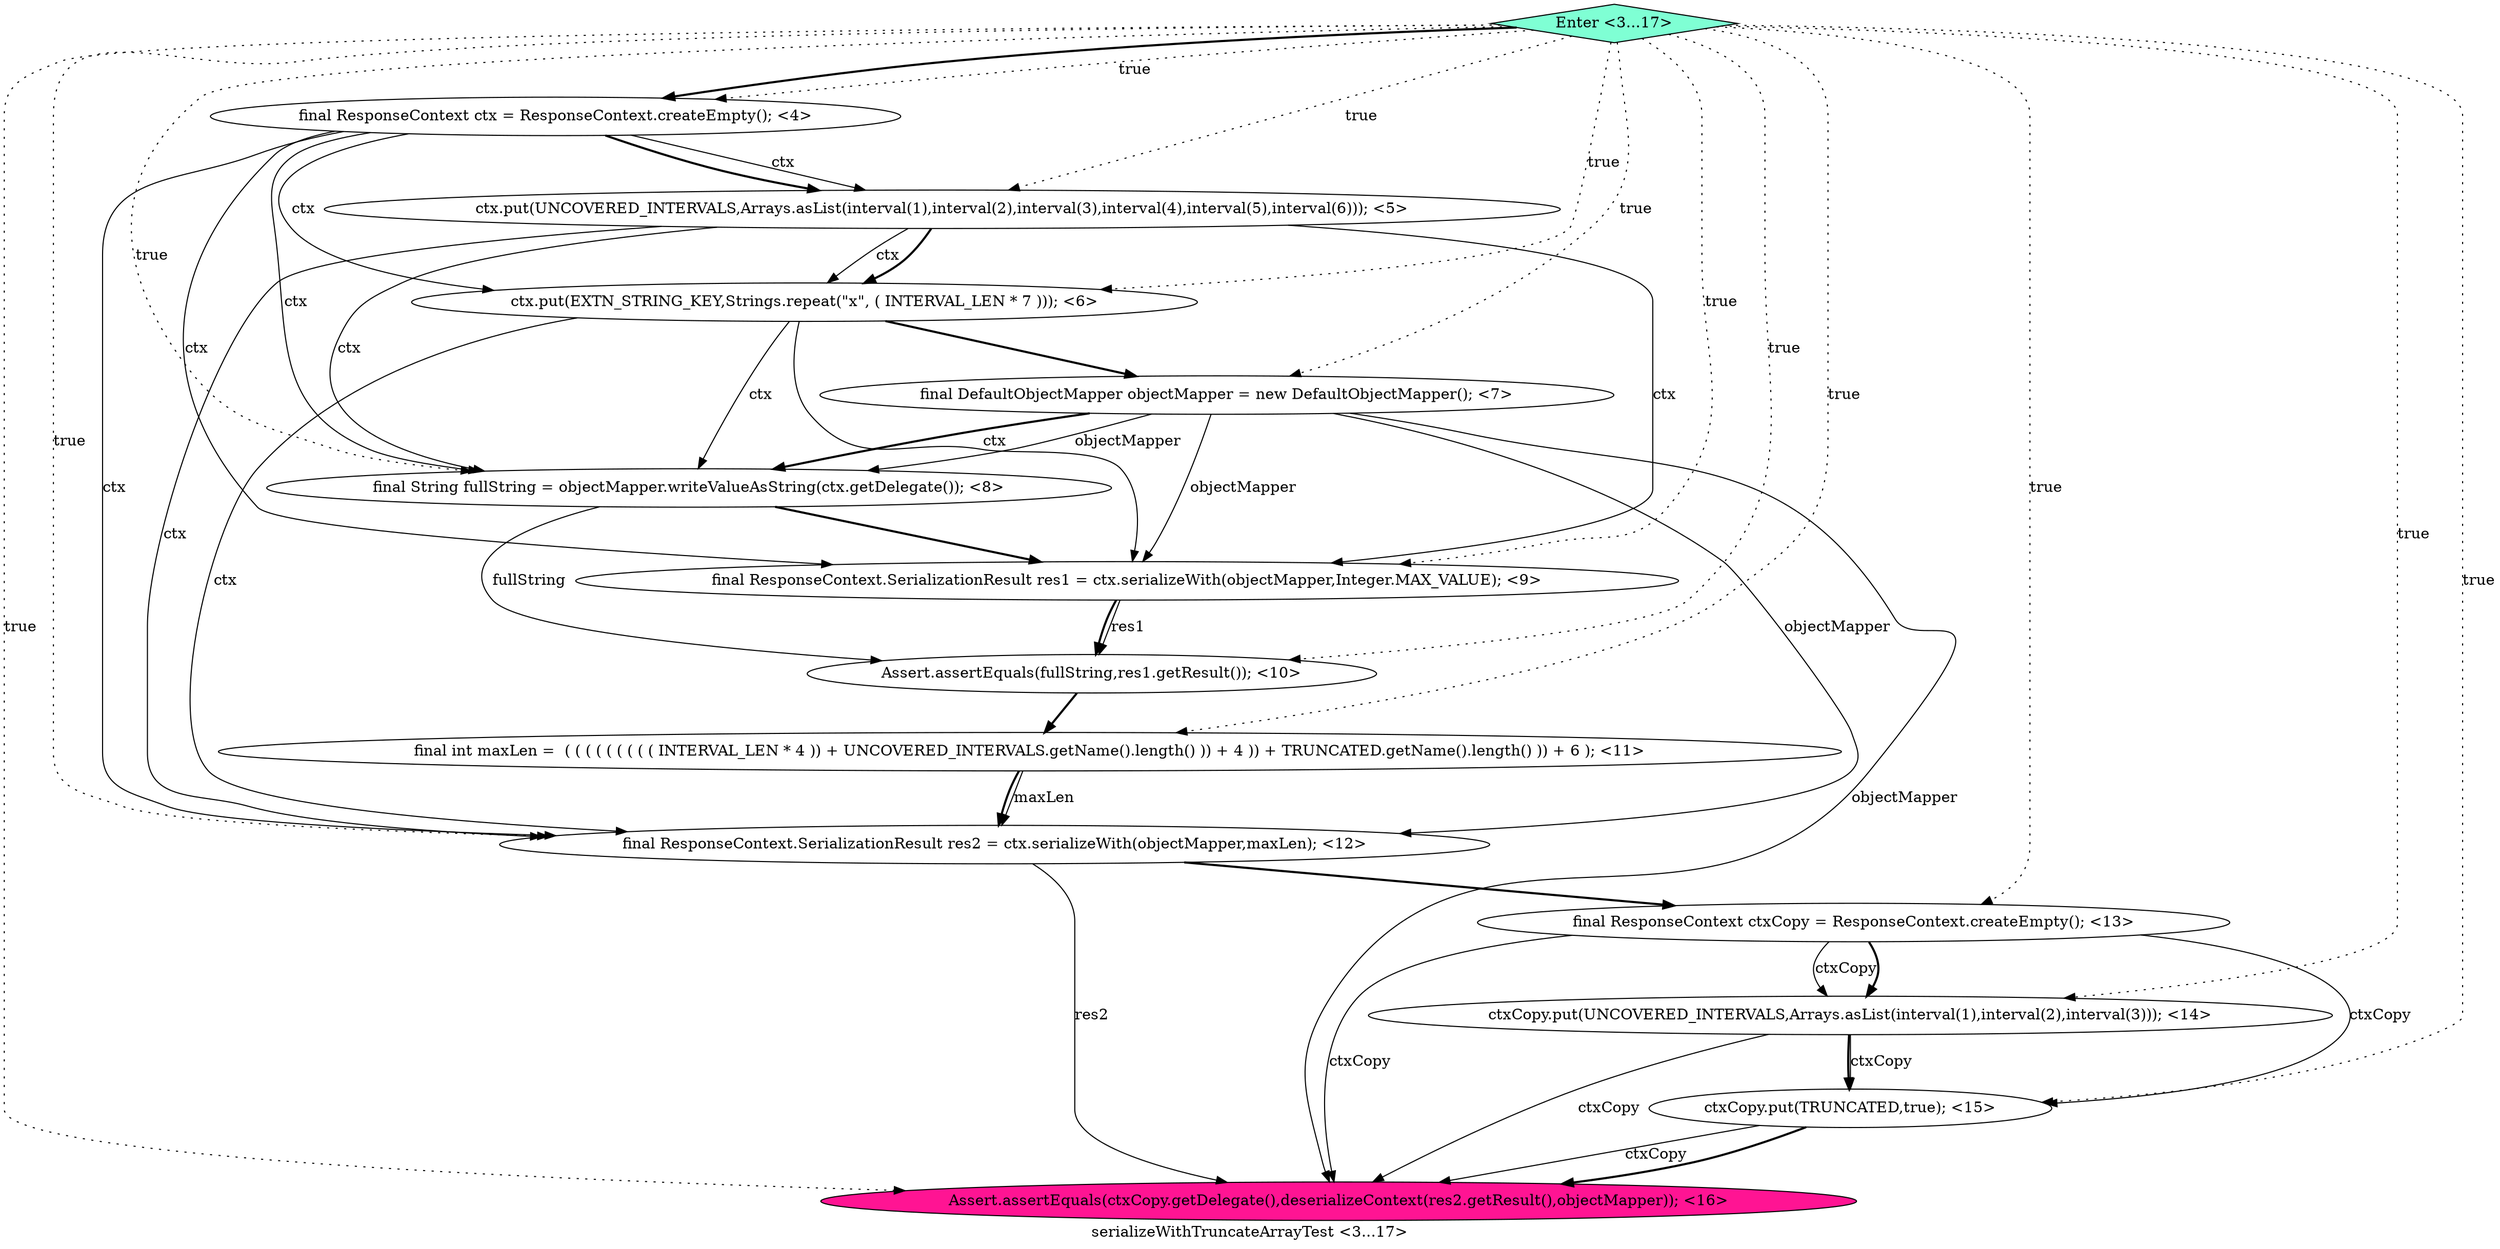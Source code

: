 digraph PDG {
label = "serializeWithTruncateArrayTest <3...17>";
0.1 [style = filled, label = "ctx.put(UNCOVERED_INTERVALS,Arrays.asList(interval(1),interval(2),interval(3),interval(4),interval(5),interval(6))); <5>", fillcolor = white, shape = ellipse];
0.3 [style = filled, label = "final DefaultObjectMapper objectMapper = new DefaultObjectMapper(); <7>", fillcolor = white, shape = ellipse];
0.2 [style = filled, label = "ctx.put(EXTN_STRING_KEY,Strings.repeat(\"x\", ( INTERVAL_LEN * 7 ))); <6>", fillcolor = white, shape = ellipse];
0.8 [style = filled, label = "final ResponseContext.SerializationResult res2 = ctx.serializeWith(objectMapper,maxLen); <12>", fillcolor = white, shape = ellipse];
0.13 [style = filled, label = "Enter <3...17>", fillcolor = aquamarine, shape = diamond];
0.7 [style = filled, label = "final int maxLen =  ( ( ( ( ( ( ( ( ( INTERVAL_LEN * 4 )) + UNCOVERED_INTERVALS.getName().length() )) + 4 )) + TRUNCATED.getName().length() )) + 6 ); <11>", fillcolor = white, shape = ellipse];
0.6 [style = filled, label = "Assert.assertEquals(fullString,res1.getResult()); <10>", fillcolor = white, shape = ellipse];
0.9 [style = filled, label = "final ResponseContext ctxCopy = ResponseContext.createEmpty(); <13>", fillcolor = white, shape = ellipse];
0.0 [style = filled, label = "final ResponseContext ctx = ResponseContext.createEmpty(); <4>", fillcolor = white, shape = ellipse];
0.4 [style = filled, label = "final String fullString = objectMapper.writeValueAsString(ctx.getDelegate()); <8>", fillcolor = white, shape = ellipse];
0.5 [style = filled, label = "final ResponseContext.SerializationResult res1 = ctx.serializeWith(objectMapper,Integer.MAX_VALUE); <9>", fillcolor = white, shape = ellipse];
0.10 [style = filled, label = "ctxCopy.put(UNCOVERED_INTERVALS,Arrays.asList(interval(1),interval(2),interval(3))); <14>", fillcolor = white, shape = ellipse];
0.12 [style = filled, label = "Assert.assertEquals(ctxCopy.getDelegate(),deserializeContext(res2.getResult(),objectMapper)); <16>", fillcolor = deeppink, shape = ellipse];
0.11 [style = filled, label = "ctxCopy.put(TRUNCATED,true); <15>", fillcolor = white, shape = ellipse];
0.0 -> 0.1 [style = solid, label="ctx"];
0.0 -> 0.1 [style = bold, label=""];
0.0 -> 0.2 [style = solid, label="ctx"];
0.0 -> 0.4 [style = solid, label="ctx"];
0.0 -> 0.5 [style = solid, label="ctx"];
0.0 -> 0.8 [style = solid, label="ctx"];
0.1 -> 0.2 [style = solid, label="ctx"];
0.1 -> 0.2 [style = bold, label=""];
0.1 -> 0.4 [style = solid, label="ctx"];
0.1 -> 0.5 [style = solid, label="ctx"];
0.1 -> 0.8 [style = solid, label="ctx"];
0.2 -> 0.3 [style = bold, label=""];
0.2 -> 0.4 [style = solid, label="ctx"];
0.2 -> 0.5 [style = solid, label="ctx"];
0.2 -> 0.8 [style = solid, label="ctx"];
0.3 -> 0.4 [style = solid, label="objectMapper"];
0.3 -> 0.4 [style = bold, label=""];
0.3 -> 0.5 [style = solid, label="objectMapper"];
0.3 -> 0.8 [style = solid, label="objectMapper"];
0.3 -> 0.12 [style = solid, label="objectMapper"];
0.4 -> 0.5 [style = bold, label=""];
0.4 -> 0.6 [style = solid, label="fullString"];
0.5 -> 0.6 [style = solid, label="res1"];
0.5 -> 0.6 [style = bold, label=""];
0.6 -> 0.7 [style = bold, label=""];
0.7 -> 0.8 [style = solid, label="maxLen"];
0.7 -> 0.8 [style = bold, label=""];
0.8 -> 0.9 [style = bold, label=""];
0.8 -> 0.12 [style = solid, label="res2"];
0.9 -> 0.10 [style = solid, label="ctxCopy"];
0.9 -> 0.10 [style = bold, label=""];
0.9 -> 0.11 [style = solid, label="ctxCopy"];
0.9 -> 0.12 [style = solid, label="ctxCopy"];
0.10 -> 0.11 [style = solid, label="ctxCopy"];
0.10 -> 0.11 [style = bold, label=""];
0.10 -> 0.12 [style = solid, label="ctxCopy"];
0.11 -> 0.12 [style = solid, label="ctxCopy"];
0.11 -> 0.12 [style = bold, label=""];
0.13 -> 0.0 [style = dotted, label="true"];
0.13 -> 0.0 [style = bold, label=""];
0.13 -> 0.1 [style = dotted, label="true"];
0.13 -> 0.2 [style = dotted, label="true"];
0.13 -> 0.3 [style = dotted, label="true"];
0.13 -> 0.4 [style = dotted, label="true"];
0.13 -> 0.5 [style = dotted, label="true"];
0.13 -> 0.6 [style = dotted, label="true"];
0.13 -> 0.7 [style = dotted, label="true"];
0.13 -> 0.8 [style = dotted, label="true"];
0.13 -> 0.9 [style = dotted, label="true"];
0.13 -> 0.10 [style = dotted, label="true"];
0.13 -> 0.11 [style = dotted, label="true"];
0.13 -> 0.12 [style = dotted, label="true"];
}
